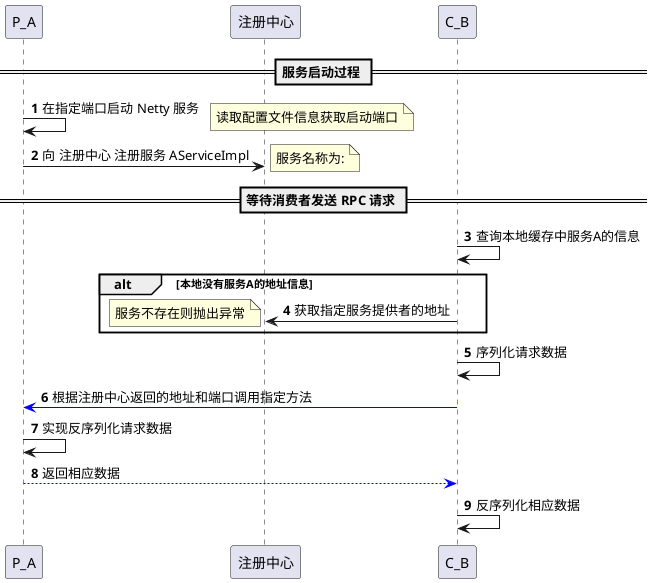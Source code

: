 @startuml
autonumber

==  服务启动过程 ==

P_A -> P_A: 在指定端口启动 Netty 服务
note right: 读取配置文件信息获取启动端口

P_A -> 注册中心 : 向 注册中心 注册服务 AServiceImpl
note right: 服务名称为:

==  等待消费者发送 RPC 请求 ==


C_B -> C_B: 查询本地缓存中服务A的信息

alt 本地没有服务A的地址信息
C_B -> 注册中心: 获取指定服务提供者的地址
note left: 服务不存在则抛出异常
end



C_B -> C_B: 序列化请求数据
C_B -[#0000FF]> P_A: 根据注册中心返回的地址和端口调用指定方法
P_A -> P_A: 实现反序列化请求数据
P_A --[#0000FF]--> C_B: 返回相应数据
C_B -> C_B: 反序列化相应数据











@enduml
